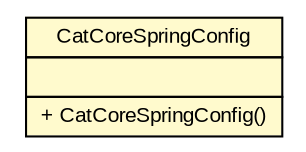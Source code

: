 #!/usr/local/bin/dot
#
# Class diagram 
# Generated by UMLGraph version R5_6 (http://www.umlgraph.org/)
#

digraph G {
	edge [fontname="arial",fontsize=10,labelfontname="arial",labelfontsize=10];
	node [fontname="arial",fontsize=10,shape=plaintext];
	nodesep=0.25;
	ranksep=0.5;
	// br.gov.to.sefaz.cat.configuration.CatCoreSpringConfig
	c37 [label=<<table title="br.gov.to.sefaz.cat.configuration.CatCoreSpringConfig" border="0" cellborder="1" cellspacing="0" cellpadding="2" port="p" bgcolor="lemonChiffon" href="./CatCoreSpringConfig.html">
		<tr><td><table border="0" cellspacing="0" cellpadding="1">
<tr><td align="center" balign="center"> CatCoreSpringConfig </td></tr>
		</table></td></tr>
		<tr><td><table border="0" cellspacing="0" cellpadding="1">
<tr><td align="left" balign="left">  </td></tr>
		</table></td></tr>
		<tr><td><table border="0" cellspacing="0" cellpadding="1">
<tr><td align="left" balign="left"> + CatCoreSpringConfig() </td></tr>
		</table></td></tr>
		</table>>, URL="./CatCoreSpringConfig.html", fontname="arial", fontcolor="black", fontsize=10.0];
}

